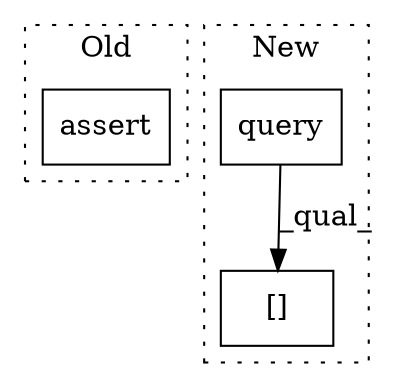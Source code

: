 digraph G {
subgraph cluster0 {
1 [label="assert" a="6" s="3394" l="7" shape="box"];
label = "Old";
style="dotted";
}
subgraph cluster1 {
2 [label="query" a="32" s="3495,3505" l="6,1" shape="box"];
3 [label="[]" a="2" s="3487,3532" l="44,1" shape="box"];
label = "New";
style="dotted";
}
2 -> 3 [label="_qual_"];
}